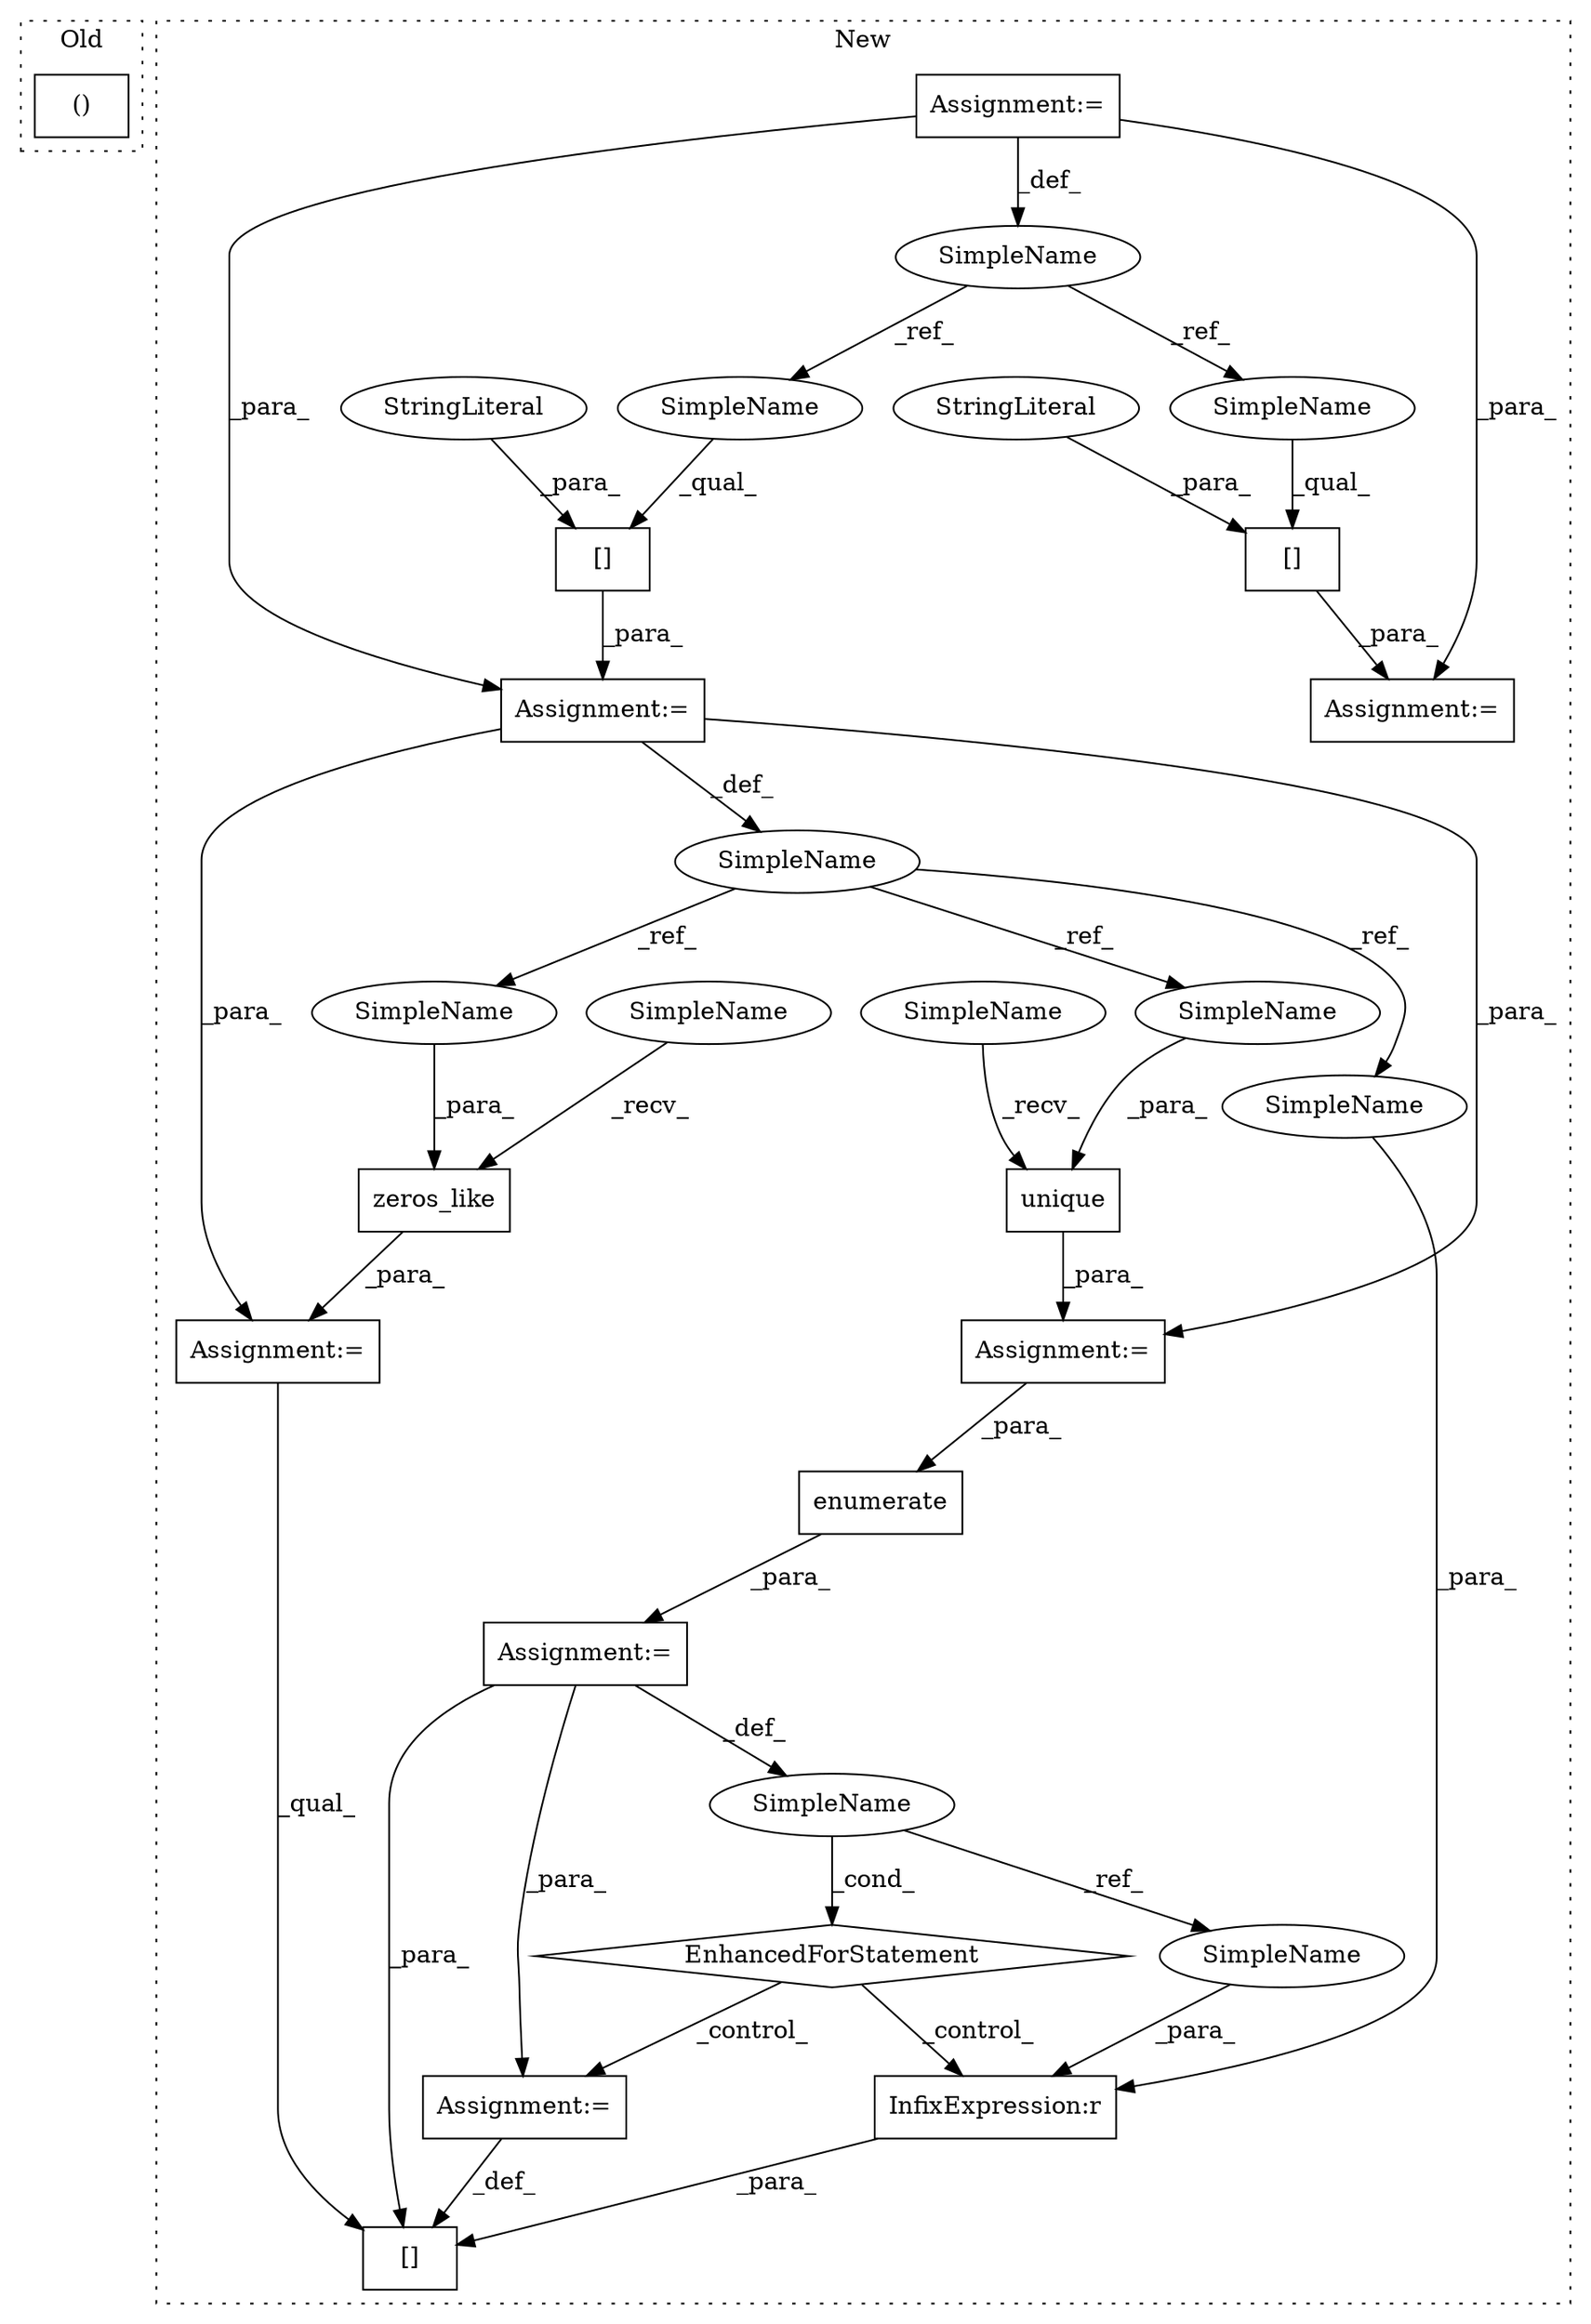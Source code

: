 digraph G {
subgraph cluster0 {
1 [label="()" a="106" s="1857" l="39" shape="box"];
label = "Old";
style="dotted";
}
subgraph cluster1 {
2 [label="unique" a="32" s="1997,2014" l="7,1" shape="box"];
3 [label="Assignment:=" a="7" s="2074,2173" l="63,2" shape="box"];
4 [label="EnhancedForStatement" a="70" s="2074,2173" l="63,2" shape="diamond"];
5 [label="InfixExpression:r" a="27" s="2213" l="4" shape="box"];
6 [label="SimpleName" a="42" s="2141" l="8" shape="ellipse"];
7 [label="SimpleName" a="42" s="1947" l="10" shape="ellipse"];
8 [label="enumerate" a="32" s="2152,2172" l="10,1" shape="box"];
9 [label="zeros_like" a="32" s="2046,2067" l="11,1" shape="box"];
10 [label="[]" a="2" s="2183,2226" l="19,1" shape="box"];
11 [label="Assignment:=" a="7" s="1887" l="1" shape="box"];
12 [label="[]" a="2" s="1958,1973" l="7,1" shape="box"];
13 [label="SimpleName" a="42" s="1881" l="6" shape="ellipse"];
14 [label="[]" a="2" s="2250,2265" l="7,1" shape="box"];
15 [label="StringLiteral" a="45" s="2257" l="8" shape="ellipse"];
16 [label="Assignment:=" a="7" s="1957" l="1" shape="box"];
17 [label="Assignment:=" a="7" s="2039" l="1" shape="box"];
18 [label="StringLiteral" a="45" s="1965" l="8" shape="ellipse"];
19 [label="Assignment:=" a="7" s="1990" l="1" shape="box"];
20 [label="Assignment:=" a="7" s="2249" l="1" shape="box"];
21 [label="Assignment:=" a="7" s="2227" l="1" shape="box"];
22 [label="SimpleName" a="42" s="1991" l="5" shape="ellipse"];
23 [label="SimpleName" a="42" s="2040" l="5" shape="ellipse"];
24 [label="SimpleName" a="42" s="2004" l="10" shape="ellipse"];
25 [label="SimpleName" a="42" s="2057" l="10" shape="ellipse"];
26 [label="SimpleName" a="42" s="2203" l="10" shape="ellipse"];
27 [label="SimpleName" a="42" s="2250" l="6" shape="ellipse"];
28 [label="SimpleName" a="42" s="1958" l="6" shape="ellipse"];
29 [label="SimpleName" a="42" s="2217" l="8" shape="ellipse"];
label = "New";
style="dotted";
}
2 -> 19 [label="_para_"];
3 -> 6 [label="_def_"];
3 -> 21 [label="_para_"];
3 -> 10 [label="_para_"];
4 -> 21 [label="_control_"];
4 -> 5 [label="_control_"];
5 -> 10 [label="_para_"];
6 -> 4 [label="_cond_"];
6 -> 29 [label="_ref_"];
7 -> 26 [label="_ref_"];
7 -> 24 [label="_ref_"];
7 -> 25 [label="_ref_"];
8 -> 3 [label="_para_"];
9 -> 17 [label="_para_"];
11 -> 16 [label="_para_"];
11 -> 13 [label="_def_"];
11 -> 20 [label="_para_"];
12 -> 16 [label="_para_"];
13 -> 27 [label="_ref_"];
13 -> 28 [label="_ref_"];
14 -> 20 [label="_para_"];
15 -> 14 [label="_para_"];
16 -> 7 [label="_def_"];
16 -> 19 [label="_para_"];
16 -> 17 [label="_para_"];
17 -> 10 [label="_qual_"];
18 -> 12 [label="_para_"];
19 -> 8 [label="_para_"];
21 -> 10 [label="_def_"];
22 -> 2 [label="_recv_"];
23 -> 9 [label="_recv_"];
24 -> 2 [label="_para_"];
25 -> 9 [label="_para_"];
26 -> 5 [label="_para_"];
27 -> 14 [label="_qual_"];
28 -> 12 [label="_qual_"];
29 -> 5 [label="_para_"];
}